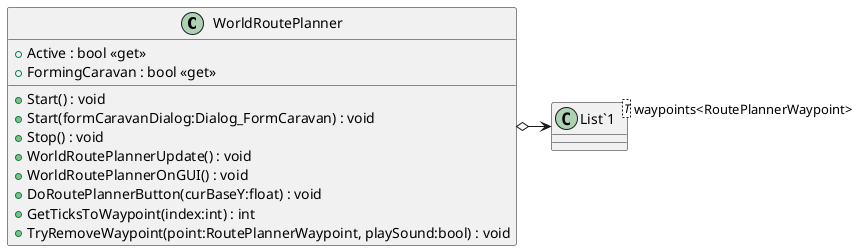 @startuml
class WorldRoutePlanner {
    + Active : bool <<get>>
    + FormingCaravan : bool <<get>>
    + Start() : void
    + Start(formCaravanDialog:Dialog_FormCaravan) : void
    + Stop() : void
    + WorldRoutePlannerUpdate() : void
    + WorldRoutePlannerOnGUI() : void
    + DoRoutePlannerButton(curBaseY:float) : void
    + GetTicksToWaypoint(index:int) : int
    + TryRemoveWaypoint(point:RoutePlannerWaypoint, playSound:bool) : void
}
class "List`1"<T> {
}
WorldRoutePlanner o-> "waypoints<RoutePlannerWaypoint>" "List`1"
@enduml
